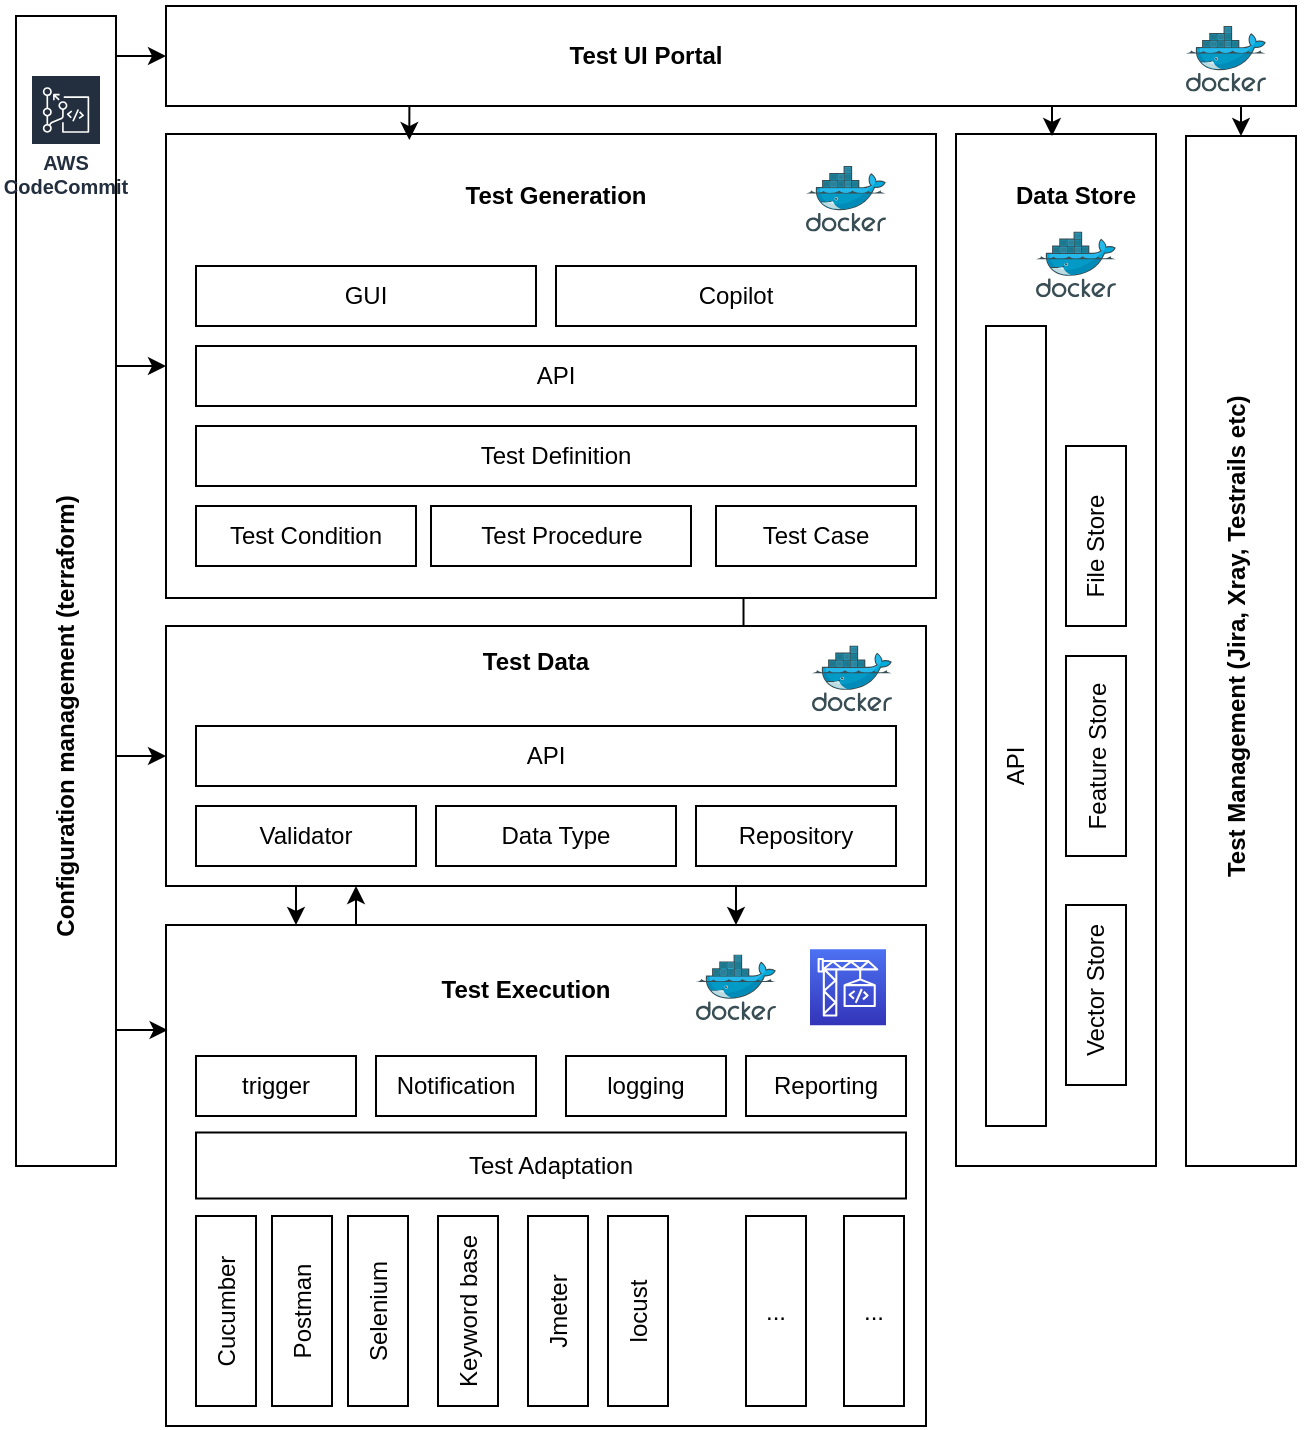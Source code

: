 <mxfile version="21.5.2" type="github">
  <diagram name="Page-1" id="QsHYjgboYlYCACKAO8Zc">
    <mxGraphModel dx="875" dy="478" grid="1" gridSize="10" guides="1" tooltips="1" connect="1" arrows="1" fold="1" page="1" pageScale="1" pageWidth="850" pageHeight="1100" math="0" shadow="0">
      <root>
        <mxCell id="0" />
        <mxCell id="1" parent="0" />
        <mxCell id="KTljLx4QabnoHGd-dJkZ-23" style="edgeStyle=orthogonalEdgeStyle;rounded=0;orthogonalLoop=1;jettySize=auto;html=1;exitX=0.75;exitY=1;exitDx=0;exitDy=0;entryX=0.75;entryY=0;entryDx=0;entryDy=0;" edge="1" parent="1" source="E8MYSgCIYYzbJ6YEZqa8-1" target="E8MYSgCIYYzbJ6YEZqa8-24">
          <mxGeometry relative="1" as="geometry" />
        </mxCell>
        <mxCell id="E8MYSgCIYYzbJ6YEZqa8-1" value="" style="rounded=0;whiteSpace=wrap;html=1;" parent="1" vertex="1">
          <mxGeometry x="175" y="134" width="385" height="232" as="geometry" />
        </mxCell>
        <mxCell id="E8MYSgCIYYzbJ6YEZqa8-2" value="GUI" style="rounded=0;whiteSpace=wrap;html=1;" parent="1" vertex="1">
          <mxGeometry x="190" y="200" width="170" height="30" as="geometry" />
        </mxCell>
        <mxCell id="E8MYSgCIYYzbJ6YEZqa8-10" value="API" style="rounded=0;whiteSpace=wrap;html=1;" parent="1" vertex="1">
          <mxGeometry x="190" y="240" width="360" height="30" as="geometry" />
        </mxCell>
        <mxCell id="E8MYSgCIYYzbJ6YEZqa8-11" value="Copilot" style="rounded=0;whiteSpace=wrap;html=1;" parent="1" vertex="1">
          <mxGeometry x="370" y="200" width="180" height="30" as="geometry" />
        </mxCell>
        <mxCell id="E8MYSgCIYYzbJ6YEZqa8-12" value="Test Generation" style="text;html=1;strokeColor=none;fillColor=none;align=center;verticalAlign=middle;whiteSpace=wrap;rounded=0;fontStyle=1" parent="1" vertex="1">
          <mxGeometry x="310" y="150" width="120" height="30" as="geometry" />
        </mxCell>
        <mxCell id="E8MYSgCIYYzbJ6YEZqa8-15" value="" style="rounded=0;whiteSpace=wrap;html=1;" parent="1" vertex="1">
          <mxGeometry x="570" y="134" width="100" height="516" as="geometry" />
        </mxCell>
        <mxCell id="E8MYSgCIYYzbJ6YEZqa8-16" value="Test Case" style="rounded=0;whiteSpace=wrap;html=1;" parent="1" vertex="1">
          <mxGeometry x="450" y="320" width="100" height="30" as="geometry" />
        </mxCell>
        <mxCell id="E8MYSgCIYYzbJ6YEZqa8-17" value="Test Procedure" style="rounded=0;whiteSpace=wrap;html=1;" parent="1" vertex="1">
          <mxGeometry x="307.5" y="320" width="130" height="30" as="geometry" />
        </mxCell>
        <mxCell id="E8MYSgCIYYzbJ6YEZqa8-18" value="Test Condition" style="rounded=0;whiteSpace=wrap;html=1;" parent="1" vertex="1">
          <mxGeometry x="190" y="320" width="110" height="30" as="geometry" />
        </mxCell>
        <mxCell id="KTljLx4QabnoHGd-dJkZ-22" style="edgeStyle=orthogonalEdgeStyle;rounded=0;orthogonalLoop=1;jettySize=auto;html=1;exitX=0.5;exitY=1;exitDx=0;exitDy=0;entryX=0.5;entryY=0;entryDx=0;entryDy=0;" edge="1" parent="1">
          <mxGeometry relative="1" as="geometry">
            <mxPoint x="240" y="510" as="sourcePoint" />
            <mxPoint x="240" y="529.5" as="targetPoint" />
          </mxGeometry>
        </mxCell>
        <mxCell id="E8MYSgCIYYzbJ6YEZqa8-19" value="" style="rounded=0;whiteSpace=wrap;html=1;" parent="1" vertex="1">
          <mxGeometry x="175" y="380" width="380" height="130" as="geometry" />
        </mxCell>
        <mxCell id="E8MYSgCIYYzbJ6YEZqa8-20" value="Test Data" style="text;html=1;strokeColor=none;fillColor=none;align=center;verticalAlign=middle;whiteSpace=wrap;rounded=0;fontStyle=1" parent="1" vertex="1">
          <mxGeometry x="300" y="382.8" width="120" height="30" as="geometry" />
        </mxCell>
        <mxCell id="E8MYSgCIYYzbJ6YEZqa8-21" value="Validator" style="rounded=0;whiteSpace=wrap;html=1;" parent="1" vertex="1">
          <mxGeometry x="190" y="470" width="110" height="30" as="geometry" />
        </mxCell>
        <mxCell id="E8MYSgCIYYzbJ6YEZqa8-22" value="Data Type" style="rounded=0;whiteSpace=wrap;html=1;" parent="1" vertex="1">
          <mxGeometry x="310" y="470" width="120" height="30" as="geometry" />
        </mxCell>
        <mxCell id="E8MYSgCIYYzbJ6YEZqa8-23" value="Repository" style="rounded=0;whiteSpace=wrap;html=1;" parent="1" vertex="1">
          <mxGeometry x="440" y="470" width="100" height="30" as="geometry" />
        </mxCell>
        <mxCell id="KTljLx4QabnoHGd-dJkZ-24" style="edgeStyle=orthogonalEdgeStyle;rounded=0;orthogonalLoop=1;jettySize=auto;html=1;exitX=0.25;exitY=0;exitDx=0;exitDy=0;entryX=0.25;entryY=1;entryDx=0;entryDy=0;" edge="1" parent="1" source="E8MYSgCIYYzbJ6YEZqa8-24" target="E8MYSgCIYYzbJ6YEZqa8-19">
          <mxGeometry relative="1" as="geometry" />
        </mxCell>
        <mxCell id="E8MYSgCIYYzbJ6YEZqa8-24" value="" style="rounded=0;whiteSpace=wrap;html=1;" parent="1" vertex="1">
          <mxGeometry x="175" y="529.5" width="380" height="250.5" as="geometry" />
        </mxCell>
        <mxCell id="E8MYSgCIYYzbJ6YEZqa8-25" value="Test Execution" style="text;html=1;strokeColor=none;fillColor=none;align=center;verticalAlign=middle;whiteSpace=wrap;rounded=0;fontStyle=1" parent="1" vertex="1">
          <mxGeometry x="295" y="547" width="120" height="30" as="geometry" />
        </mxCell>
        <mxCell id="E8MYSgCIYYzbJ6YEZqa8-26" value="Data Store" style="text;html=1;strokeColor=none;fillColor=none;align=center;verticalAlign=middle;whiteSpace=wrap;rounded=0;fontStyle=1" parent="1" vertex="1">
          <mxGeometry x="570" y="150" width="120" height="30" as="geometry" />
        </mxCell>
        <mxCell id="E8MYSgCIYYzbJ6YEZqa8-30" value="" style="rounded=0;whiteSpace=wrap;html=1;" parent="1" vertex="1">
          <mxGeometry x="585" y="230" width="30" height="400" as="geometry" />
        </mxCell>
        <mxCell id="E8MYSgCIYYzbJ6YEZqa8-31" value="&lt;div&gt;API&lt;/div&gt;" style="text;html=1;strokeColor=none;fillColor=none;align=center;verticalAlign=middle;whiteSpace=wrap;rounded=0;rotation=270;" parent="1" vertex="1">
          <mxGeometry x="570" y="435" width="60" height="30" as="geometry" />
        </mxCell>
        <mxCell id="E8MYSgCIYYzbJ6YEZqa8-32" value="" style="rounded=0;whiteSpace=wrap;html=1;" parent="1" vertex="1">
          <mxGeometry x="625" y="519.5" width="30" height="90" as="geometry" />
        </mxCell>
        <mxCell id="E8MYSgCIYYzbJ6YEZqa8-33" value="&lt;div&gt;Vector Store&lt;/div&gt;" style="text;html=1;strokeColor=none;fillColor=none;align=center;verticalAlign=middle;whiteSpace=wrap;rounded=0;rotation=270;" parent="1" vertex="1">
          <mxGeometry x="595" y="547" width="90" height="30" as="geometry" />
        </mxCell>
        <mxCell id="E8MYSgCIYYzbJ6YEZqa8-36" value="" style="rounded=0;whiteSpace=wrap;html=1;" parent="1" vertex="1">
          <mxGeometry x="625" y="395" width="30" height="100" as="geometry" />
        </mxCell>
        <mxCell id="E8MYSgCIYYzbJ6YEZqa8-37" value="Feature Store" style="text;html=1;strokeColor=none;fillColor=none;align=center;verticalAlign=middle;whiteSpace=wrap;rounded=0;rotation=270;" parent="1" vertex="1">
          <mxGeometry x="596" y="430" width="90" height="30" as="geometry" />
        </mxCell>
        <mxCell id="E8MYSgCIYYzbJ6YEZqa8-40" value="" style="rounded=0;whiteSpace=wrap;html=1;" parent="1" vertex="1">
          <mxGeometry x="625" y="290" width="30" height="90" as="geometry" />
        </mxCell>
        <mxCell id="E8MYSgCIYYzbJ6YEZqa8-41" value="&lt;div&gt;File Store&lt;/div&gt;" style="text;html=1;strokeColor=none;fillColor=none;align=center;verticalAlign=middle;whiteSpace=wrap;rounded=0;rotation=270;" parent="1" vertex="1">
          <mxGeometry x="610" y="325" width="60" height="30" as="geometry" />
        </mxCell>
        <mxCell id="E8MYSgCIYYzbJ6YEZqa8-70" value="trigger" style="rounded=0;whiteSpace=wrap;html=1;" parent="1" vertex="1">
          <mxGeometry x="190" y="595" width="80" height="30" as="geometry" />
        </mxCell>
        <mxCell id="E8MYSgCIYYzbJ6YEZqa8-71" value="Notification" style="rounded=0;whiteSpace=wrap;html=1;" parent="1" vertex="1">
          <mxGeometry x="280" y="595" width="80" height="30" as="geometry" />
        </mxCell>
        <mxCell id="E8MYSgCIYYzbJ6YEZqa8-72" value="logging" style="rounded=0;whiteSpace=wrap;html=1;" parent="1" vertex="1">
          <mxGeometry x="375" y="595" width="80" height="30" as="geometry" />
        </mxCell>
        <mxCell id="E8MYSgCIYYzbJ6YEZqa8-74" value="Reporting" style="rounded=0;whiteSpace=wrap;html=1;" parent="1" vertex="1">
          <mxGeometry x="465" y="595" width="80" height="30" as="geometry" />
        </mxCell>
        <mxCell id="E8MYSgCIYYzbJ6YEZqa8-75" value="API" style="rounded=0;whiteSpace=wrap;html=1;" parent="1" vertex="1">
          <mxGeometry x="190" y="430" width="350" height="30" as="geometry" />
        </mxCell>
        <mxCell id="E8MYSgCIYYzbJ6YEZqa8-94" style="edgeStyle=orthogonalEdgeStyle;rounded=0;orthogonalLoop=1;jettySize=auto;html=1;exitX=0.25;exitY=1;exitDx=0;exitDy=0;entryX=0.316;entryY=0.013;entryDx=0;entryDy=0;entryPerimeter=0;" parent="1" source="E8MYSgCIYYzbJ6YEZqa8-90" target="E8MYSgCIYYzbJ6YEZqa8-1" edge="1">
          <mxGeometry relative="1" as="geometry" />
        </mxCell>
        <mxCell id="E8MYSgCIYYzbJ6YEZqa8-114" style="edgeStyle=orthogonalEdgeStyle;rounded=0;orthogonalLoop=1;jettySize=auto;html=1;exitX=1;exitY=1;exitDx=0;exitDy=0;entryX=0.5;entryY=0;entryDx=0;entryDy=0;" parent="1" source="E8MYSgCIYYzbJ6YEZqa8-90" target="E8MYSgCIYYzbJ6YEZqa8-112" edge="1">
          <mxGeometry relative="1" as="geometry" />
        </mxCell>
        <mxCell id="E8MYSgCIYYzbJ6YEZqa8-90" value="" style="rounded=0;whiteSpace=wrap;html=1;" parent="1" vertex="1">
          <mxGeometry x="175" y="70" width="565" height="50" as="geometry" />
        </mxCell>
        <mxCell id="E8MYSgCIYYzbJ6YEZqa8-92" value="&lt;b&gt;Test UI Portal&lt;/b&gt;" style="text;html=1;strokeColor=none;fillColor=none;align=center;verticalAlign=middle;whiteSpace=wrap;rounded=0;" parent="1" vertex="1">
          <mxGeometry x="370" y="80" width="90" height="30" as="geometry" />
        </mxCell>
        <mxCell id="E8MYSgCIYYzbJ6YEZqa8-107" style="edgeStyle=orthogonalEdgeStyle;rounded=0;orthogonalLoop=1;jettySize=auto;html=1;exitX=1;exitY=0;exitDx=0;exitDy=0;entryX=0;entryY=0.5;entryDx=0;entryDy=0;" parent="1" source="E8MYSgCIYYzbJ6YEZqa8-101" target="E8MYSgCIYYzbJ6YEZqa8-90" edge="1">
          <mxGeometry relative="1" as="geometry">
            <Array as="points">
              <mxPoint x="100" y="95" />
            </Array>
          </mxGeometry>
        </mxCell>
        <mxCell id="E8MYSgCIYYzbJ6YEZqa8-108" style="edgeStyle=orthogonalEdgeStyle;rounded=0;orthogonalLoop=1;jettySize=auto;html=1;exitX=1;exitY=0.5;exitDx=0;exitDy=0;entryX=0;entryY=0.5;entryDx=0;entryDy=0;" parent="1" source="E8MYSgCIYYzbJ6YEZqa8-101" target="E8MYSgCIYYzbJ6YEZqa8-1" edge="1">
          <mxGeometry relative="1" as="geometry">
            <Array as="points">
              <mxPoint x="100" y="180" />
            </Array>
          </mxGeometry>
        </mxCell>
        <mxCell id="KTljLx4QabnoHGd-dJkZ-14" style="edgeStyle=orthogonalEdgeStyle;rounded=0;orthogonalLoop=1;jettySize=auto;html=1;exitX=1;exitY=0.75;exitDx=0;exitDy=0;entryX=0.002;entryY=0.09;entryDx=0;entryDy=0;entryPerimeter=0;" edge="1" parent="1">
          <mxGeometry relative="1" as="geometry">
            <mxPoint x="150" y="582" as="sourcePoint" />
            <mxPoint x="175.76" y="582.345" as="targetPoint" />
          </mxGeometry>
        </mxCell>
        <mxCell id="KTljLx4QabnoHGd-dJkZ-19" style="edgeStyle=orthogonalEdgeStyle;rounded=0;orthogonalLoop=1;jettySize=auto;html=1;exitX=1;exitY=0.5;exitDx=0;exitDy=0;entryX=0;entryY=0.5;entryDx=0;entryDy=0;" edge="1" parent="1" target="E8MYSgCIYYzbJ6YEZqa8-19">
          <mxGeometry relative="1" as="geometry">
            <mxPoint x="170" y="385.333" as="targetPoint" />
            <mxPoint x="150" y="385" as="sourcePoint" />
            <Array as="points">
              <mxPoint x="150" y="445" />
            </Array>
          </mxGeometry>
        </mxCell>
        <mxCell id="E8MYSgCIYYzbJ6YEZqa8-101" value="" style="rounded=0;whiteSpace=wrap;html=1;" parent="1" vertex="1">
          <mxGeometry x="100" y="75" width="50" height="575" as="geometry" />
        </mxCell>
        <mxCell id="E8MYSgCIYYzbJ6YEZqa8-102" value="&lt;b&gt;Configuration management (terraform)&lt;/b&gt;" style="text;html=1;strokeColor=none;fillColor=none;align=center;verticalAlign=middle;whiteSpace=wrap;rounded=0;rotation=270;" parent="1" vertex="1">
          <mxGeometry x="5" y="410" width="240" height="30" as="geometry" />
        </mxCell>
        <mxCell id="E8MYSgCIYYzbJ6YEZqa8-112" value="" style="rounded=0;whiteSpace=wrap;html=1;" parent="1" vertex="1">
          <mxGeometry x="685" y="135" width="55" height="515" as="geometry" />
        </mxCell>
        <mxCell id="E8MYSgCIYYzbJ6YEZqa8-113" value="&lt;b&gt;Test Management (Jira, Xray, Testrails etc)&lt;/b&gt;" style="text;html=1;strokeColor=none;fillColor=none;align=center;verticalAlign=middle;whiteSpace=wrap;rounded=0;rotation=270;" parent="1" vertex="1">
          <mxGeometry x="560" y="370" width="301.25" height="30" as="geometry" />
        </mxCell>
        <mxCell id="KTljLx4QabnoHGd-dJkZ-1" value="Test Definition" style="rounded=0;whiteSpace=wrap;html=1;" vertex="1" parent="1">
          <mxGeometry x="190" y="280" width="360" height="30" as="geometry" />
        </mxCell>
        <mxCell id="KTljLx4QabnoHGd-dJkZ-5" value="" style="image;sketch=0;aspect=fixed;html=1;points=[];align=center;fontSize=12;image=img/lib/mscae/Docker.svg;" vertex="1" parent="1">
          <mxGeometry x="495" y="150" width="40" height="32.8" as="geometry" />
        </mxCell>
        <mxCell id="KTljLx4QabnoHGd-dJkZ-6" value="" style="image;sketch=0;aspect=fixed;html=1;points=[];align=center;fontSize=12;image=img/lib/mscae/Docker.svg;" vertex="1" parent="1">
          <mxGeometry x="685" y="80" width="40" height="32.8" as="geometry" />
        </mxCell>
        <mxCell id="KTljLx4QabnoHGd-dJkZ-8" value="AWS CodeCommit" style="sketch=0;outlineConnect=0;fontColor=#232F3E;gradientColor=none;strokeColor=#ffffff;fillColor=#232F3E;dashed=0;verticalLabelPosition=middle;verticalAlign=bottom;align=center;html=1;whiteSpace=wrap;fontSize=10;fontStyle=1;spacing=3;shape=mxgraph.aws4.productIcon;prIcon=mxgraph.aws4.codecommit;" vertex="1" parent="1">
          <mxGeometry x="107" y="104" width="36" height="66" as="geometry" />
        </mxCell>
        <mxCell id="KTljLx4QabnoHGd-dJkZ-9" value="" style="image;sketch=0;aspect=fixed;html=1;points=[];align=center;fontSize=12;image=img/lib/mscae/Docker.svg;" vertex="1" parent="1">
          <mxGeometry x="610" y="182.8" width="40" height="32.8" as="geometry" />
        </mxCell>
        <mxCell id="KTljLx4QabnoHGd-dJkZ-10" value="" style="image;sketch=0;aspect=fixed;html=1;points=[];align=center;fontSize=12;image=img/lib/mscae/Docker.svg;" vertex="1" parent="1">
          <mxGeometry x="498" y="389.8" width="40" height="32.8" as="geometry" />
        </mxCell>
        <mxCell id="KTljLx4QabnoHGd-dJkZ-11" value="" style="sketch=0;points=[[0,0,0],[0.25,0,0],[0.5,0,0],[0.75,0,0],[1,0,0],[0,1,0],[0.25,1,0],[0.5,1,0],[0.75,1,0],[1,1,0],[0,0.25,0],[0,0.5,0],[0,0.75,0],[1,0.25,0],[1,0.5,0],[1,0.75,0]];outlineConnect=0;fontColor=#232F3E;gradientColor=#4D72F3;gradientDirection=north;fillColor=#3334B9;strokeColor=#ffffff;dashed=0;verticalLabelPosition=bottom;verticalAlign=top;align=center;html=1;fontSize=12;fontStyle=0;aspect=fixed;shape=mxgraph.aws4.resourceIcon;resIcon=mxgraph.aws4.codebuild;" vertex="1" parent="1">
          <mxGeometry x="497" y="541.6" width="38" height="38" as="geometry" />
        </mxCell>
        <mxCell id="KTljLx4QabnoHGd-dJkZ-12" value="" style="image;sketch=0;aspect=fixed;html=1;points=[];align=center;fontSize=12;image=img/lib/mscae/Docker.svg;" vertex="1" parent="1">
          <mxGeometry x="440" y="544.2" width="40" height="32.8" as="geometry" />
        </mxCell>
        <mxCell id="KTljLx4QabnoHGd-dJkZ-21" style="edgeStyle=orthogonalEdgeStyle;rounded=0;orthogonalLoop=1;jettySize=auto;html=1;exitX=1;exitY=1;exitDx=0;exitDy=0;entryX=0.5;entryY=0;entryDx=0;entryDy=0;" edge="1" parent="1">
          <mxGeometry relative="1" as="geometry">
            <mxPoint x="645" y="120" as="sourcePoint" />
            <mxPoint x="618" y="135" as="targetPoint" />
          </mxGeometry>
        </mxCell>
        <mxCell id="KTljLx4QabnoHGd-dJkZ-26" value="Test Adaptation" style="rounded=0;whiteSpace=wrap;html=1;" vertex="1" parent="1">
          <mxGeometry x="190" y="633.25" width="355" height="33" as="geometry" />
        </mxCell>
        <mxCell id="KTljLx4QabnoHGd-dJkZ-27" value="" style="rounded=0;whiteSpace=wrap;html=1;" vertex="1" parent="1">
          <mxGeometry x="228" y="675" width="30" height="95" as="geometry" />
        </mxCell>
        <mxCell id="KTljLx4QabnoHGd-dJkZ-28" value="" style="rounded=0;whiteSpace=wrap;html=1;" vertex="1" parent="1">
          <mxGeometry x="266" y="675" width="30" height="95" as="geometry" />
        </mxCell>
        <mxCell id="KTljLx4QabnoHGd-dJkZ-29" value="" style="rounded=0;whiteSpace=wrap;html=1;" vertex="1" parent="1">
          <mxGeometry x="311" y="675" width="30" height="95" as="geometry" />
        </mxCell>
        <mxCell id="KTljLx4QabnoHGd-dJkZ-30" value="" style="rounded=0;whiteSpace=wrap;html=1;" vertex="1" parent="1">
          <mxGeometry x="356" y="675" width="30" height="95" as="geometry" />
        </mxCell>
        <mxCell id="KTljLx4QabnoHGd-dJkZ-31" value="" style="rounded=0;whiteSpace=wrap;html=1;" vertex="1" parent="1">
          <mxGeometry x="396" y="675" width="30" height="95" as="geometry" />
        </mxCell>
        <mxCell id="KTljLx4QabnoHGd-dJkZ-32" value="..." style="rounded=0;whiteSpace=wrap;html=1;" vertex="1" parent="1">
          <mxGeometry x="514" y="675" width="30" height="95" as="geometry" />
        </mxCell>
        <mxCell id="KTljLx4QabnoHGd-dJkZ-33" value="" style="rounded=0;whiteSpace=wrap;html=1;" vertex="1" parent="1">
          <mxGeometry x="190" y="675" width="30" height="95" as="geometry" />
        </mxCell>
        <mxCell id="KTljLx4QabnoHGd-dJkZ-34" value="Cucumber" style="text;html=1;strokeColor=none;fillColor=none;align=center;verticalAlign=middle;whiteSpace=wrap;rounded=0;rotation=270;" vertex="1" parent="1">
          <mxGeometry x="165" y="707.5" width="80" height="30" as="geometry" />
        </mxCell>
        <mxCell id="KTljLx4QabnoHGd-dJkZ-35" value="Postman" style="text;html=1;strokeColor=none;fillColor=none;align=center;verticalAlign=middle;whiteSpace=wrap;rounded=0;rotation=270;" vertex="1" parent="1">
          <mxGeometry x="203" y="707.5" width="80" height="30" as="geometry" />
        </mxCell>
        <mxCell id="KTljLx4QabnoHGd-dJkZ-36" value="&lt;div&gt;Selenium&lt;/div&gt;" style="text;html=1;strokeColor=none;fillColor=none;align=center;verticalAlign=middle;whiteSpace=wrap;rounded=0;rotation=270;" vertex="1" parent="1">
          <mxGeometry x="241" y="707.5" width="80" height="30" as="geometry" />
        </mxCell>
        <mxCell id="KTljLx4QabnoHGd-dJkZ-37" value="Keyword base" style="text;html=1;strokeColor=none;fillColor=none;align=center;verticalAlign=middle;whiteSpace=wrap;rounded=0;rotation=270;" vertex="1" parent="1">
          <mxGeometry x="286" y="707.5" width="80" height="30" as="geometry" />
        </mxCell>
        <mxCell id="KTljLx4QabnoHGd-dJkZ-38" value="Jmeter" style="text;html=1;strokeColor=none;fillColor=none;align=center;verticalAlign=middle;whiteSpace=wrap;rounded=0;rotation=270;" vertex="1" parent="1">
          <mxGeometry x="331" y="707.5" width="80" height="30" as="geometry" />
        </mxCell>
        <mxCell id="KTljLx4QabnoHGd-dJkZ-39" value="locust" style="text;html=1;strokeColor=none;fillColor=none;align=center;verticalAlign=middle;whiteSpace=wrap;rounded=0;rotation=270;" vertex="1" parent="1">
          <mxGeometry x="371" y="707.5" width="80" height="30" as="geometry" />
        </mxCell>
        <mxCell id="KTljLx4QabnoHGd-dJkZ-40" value="..." style="rounded=0;whiteSpace=wrap;html=1;" vertex="1" parent="1">
          <mxGeometry x="465" y="675" width="30" height="95" as="geometry" />
        </mxCell>
      </root>
    </mxGraphModel>
  </diagram>
</mxfile>
